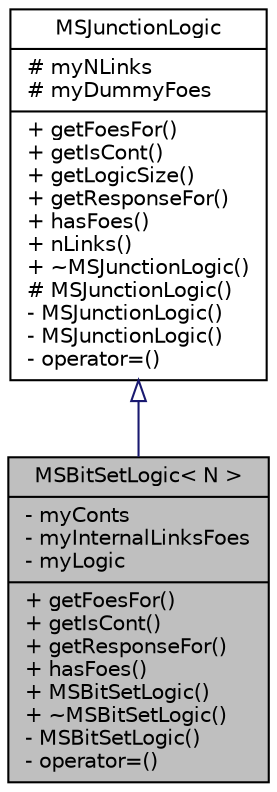 digraph "MSBitSetLogic&lt; N &gt;"
{
  edge [fontname="Helvetica",fontsize="10",labelfontname="Helvetica",labelfontsize="10"];
  node [fontname="Helvetica",fontsize="10",shape=record];
  Node2 [label="{MSBitSetLogic\< N \>\n|- myConts\l- myInternalLinksFoes\l- myLogic\l|+ getFoesFor()\l+ getIsCont()\l+ getResponseFor()\l+ hasFoes()\l+ MSBitSetLogic()\l+ ~MSBitSetLogic()\l- MSBitSetLogic()\l- operator=()\l}",height=0.2,width=0.4,color="black", fillcolor="grey75", style="filled", fontcolor="black"];
  Node3 -> Node2 [dir="back",color="midnightblue",fontsize="10",style="solid",arrowtail="onormal",fontname="Helvetica"];
  Node3 [label="{MSJunctionLogic\n|# myNLinks\l# myDummyFoes\l|+ getFoesFor()\l+ getIsCont()\l+ getLogicSize()\l+ getResponseFor()\l+ hasFoes()\l+ nLinks()\l+ ~MSJunctionLogic()\l# MSJunctionLogic()\l- MSJunctionLogic()\l- MSJunctionLogic()\l- operator=()\l}",height=0.2,width=0.4,color="black", fillcolor="white", style="filled",URL="$d8/d8e/class_m_s_junction_logic.html"];
}
